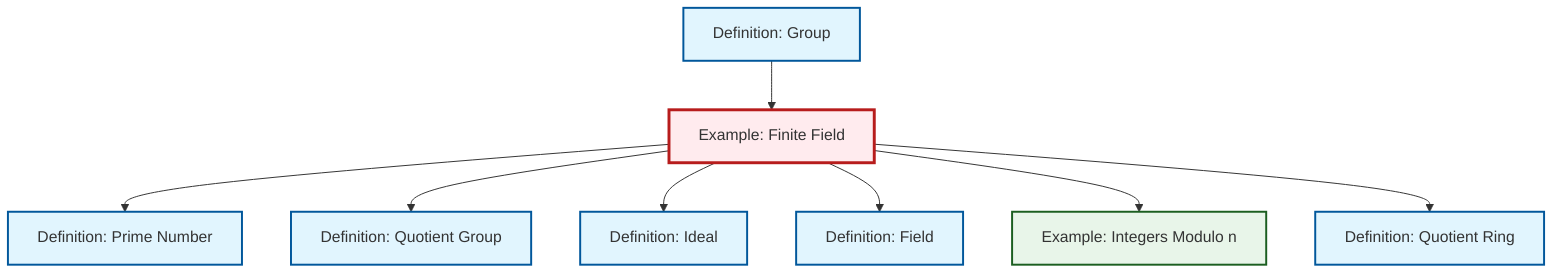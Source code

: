 graph TD
    classDef definition fill:#e1f5fe,stroke:#01579b,stroke-width:2px
    classDef theorem fill:#f3e5f5,stroke:#4a148c,stroke-width:2px
    classDef axiom fill:#fff3e0,stroke:#e65100,stroke-width:2px
    classDef example fill:#e8f5e9,stroke:#1b5e20,stroke-width:2px
    classDef current fill:#ffebee,stroke:#b71c1c,stroke-width:3px
    ex-finite-field["Example: Finite Field"]:::example
    def-field["Definition: Field"]:::definition
    def-ideal["Definition: Ideal"]:::definition
    def-quotient-ring["Definition: Quotient Ring"]:::definition
    def-group["Definition: Group"]:::definition
    def-prime["Definition: Prime Number"]:::definition
    def-quotient-group["Definition: Quotient Group"]:::definition
    ex-quotient-integers-mod-n["Example: Integers Modulo n"]:::example
    ex-finite-field --> def-prime
    ex-finite-field --> def-quotient-group
    ex-finite-field --> def-ideal
    ex-finite-field --> def-field
    ex-finite-field --> ex-quotient-integers-mod-n
    ex-finite-field --> def-quotient-ring
    def-group --> ex-finite-field
    class ex-finite-field current